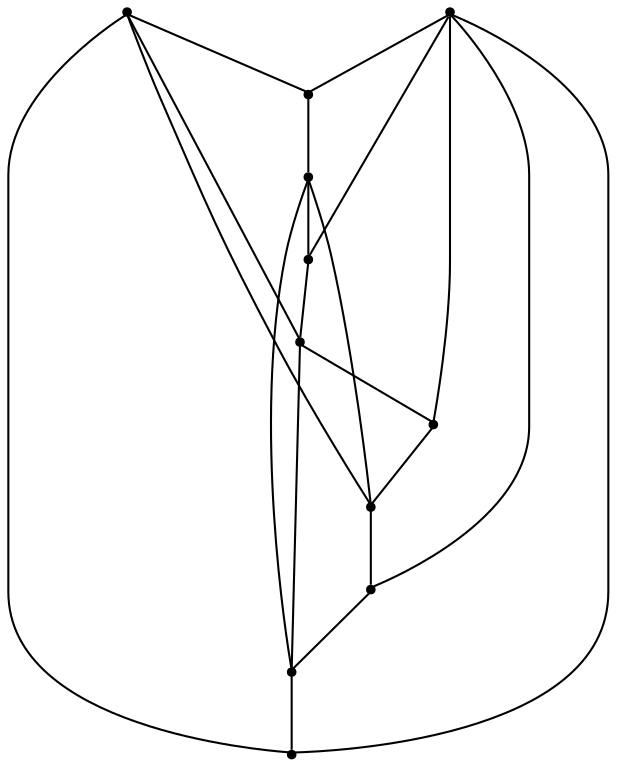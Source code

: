 graph {
  node [shape=point,comment="{\"directed\":false,\"doi\":\"10.1007/978-3-031-49272-3_13\",\"figure\":\"1 (3)\"}"]

  v0 [pos="1488.68714172042,354.1775269408057"]
  v1 [pos="1532.7649795697464,489.8809234094561"]
  v2 [pos="1460.1868129082195,511.3758343368268"]
  v3 [pos="1486.6993677831833,429.8178206497251"]
  v4 [pos="1417.3340695142608,573.7474227202998"]
  v5 [pos="1417.3340695142608,379.43962391635216"]
  v6 [pos="1374.4814532971375,511.3758343368268"]
  v7 [pos="1345.9811244849373,354.1775269408057"]
  v8 [pos="1301.9032866356108,489.8809234094561"]
  v9 [pos="1347.960631927873,429.8178206497251"]
  v10 [pos="1417.3340695142608,452.3670146214337"]

  v0 -- v4 [id="-1",pos="1488.68714172042,354.1775269408057 1529.6312151687582,347.6975014764304 1571.212826092936,361.20783982772014 1600.5300117188835,390.5204693680631 1651.125662382245,441.10707458622596 1651.1297320409776,523.1316625699399 1600.5426022255876,573.7265977687305 1549.955345233362,624.325697957835 1467.9339170131905,624.3340279384627 1417.3340695142608,573.7474227202998"]
  v10 -- v5 [id="-2",pos="1417.3340695142608,452.3670146214337 1417.3340695142608,379.43962391635216 1417.3340695142608,379.43962391635216 1417.3340695142608,379.43962391635216"]
  v10 -- v6 [id="-3",pos="1417.3340695142608,452.3670146214337 1374.4814532971375,511.3758343368268 1374.4814532971375,511.3758343368268 1374.4814532971375,511.3758343368268"]
  v10 -- v3 [id="-4",pos="1417.3340695142608,452.3670146214337 1486.6993677831833,429.8178206497251 1486.6993677831833,429.8178206497251 1486.6993677831833,429.8178206497251"]
  v10 -- v9 [id="-5",pos="1417.3340695142608,452.3670146214337 1347.960631927873,429.8178206497251 1347.960631927873,429.8178206497251 1347.960631927873,429.8178206497251"]
  v8 -- v0 [id="-6",pos="1301.9032866356108,489.8809234094561 1264.9641389107217,471.0531641801089 1239.2725105082377,435.68963035299714 1232.7839483663438,394.7419572986437 1221.578015869113,324.0773644991283 1269.7856670942476,257.7092930434817 1340.4552909869894,246.51182786298216 1411.1165212085953,235.30603270185486 1477.4855332355926,283.5130931103862 1488.68714172042,354.1775269408057"]
  v8 -- v1 [id="-7",pos="1301.9032866356108,489.8809234094561 1269.423085936534,553.6277852358085 1294.7687933467414,631.6392619799126 1358.5206332781283,664.1232137060832 1422.2682763739474,696.6029845450305 1500.280709211937,671.2534227728925 1532.7651067465818,607.5023800593167 1551.5889316840212,570.5511264894983 1551.5889316840212,526.8280119889605 1532.7649795697464,489.8809234094561"]
  v8 -- v9 [id="-8",pos="1301.9032866356108,489.8809234094561 1313.4428039720847,467.20674793451184 1329.0577029988171,446.84544563035786 1347.960631927873,429.8178206497251"]
  v9 -- v7 [id="-9",pos="1347.960631927873,429.8178206497251 1342.6765615940126,404.93508752475276 1342.0015069517317,379.2980142456803 1345.9811244849373,354.1775269408057"]
  v7 -- v4 [id="-10",pos="1345.9811244849373,354.1775269408057 1275.3115005921952,342.9967217215616 1208.9592759074703,391.22463887548156 1197.7783972468126,461.89336487149166 1186.5973914093192,532.5579258771879 1234.8217027998908,598.9135023618928 1305.4913266926326,610.0901743846421 1346.4394697997038,616.5702634366558 1388.0170110651486,603.0599568791852 1417.3340695142608,573.7474227202998"]
  v7 -- v1 [id="-11",pos="1345.9811244849373,354.1775269408057 1352.4696866268314,313.2299492679098 1378.1655118648832,277.86638364697876 1415.1004627542043,259.0427894079455 1478.8440361912906,226.55052359805666 1556.8564690292803,251.88345720275834 1589.3491330582258,315.63031902911075 1621.8459939227391,379.3730158651492 1596.5085530068327,457.3844926092533 1532.7649795697464,489.8809234094561"]
  v4 -- v6 [id="-12",pos="1417.3340695142608,573.7474227202998 1399.3480855684088,555.7572716575113 1384.8208028379813,534.6125060608792 1374.4814532971375,511.3758343368268"]
  v2 -- v4 [id="-15",pos="1460.1868129082195,511.3758343368268 1449.843648062314,534.6125060608792 1435.3163653318863,555.7572716575113 1417.3340695142608,573.7474227202998"]
  v3 -- v1 [id="-17",pos="1486.6993677831833,429.8178206497251 1505.606747901478,446.84544563035786 1521.221774105046,467.206779728331 1532.7649795697464,489.8809234094561"]
  v10 -- v2 [id="-18",pos="1417.3340695142608,452.3670146214337 1460.1868129082195,511.3758343368268 1460.1868129082195,511.3758343368268 1460.1868129082195,511.3758343368268"]
  v0 -- v3 [id="-19",pos="1488.68714172042,354.1775269408057 1492.663071125399,379.2980142456803 1491.9920861418507,404.9392843088858 1486.6993677831833,429.8178206497251"]
  v7 -- v5 [id="-23",pos="1345.9811244849373,354.1775269408057 1371.1102497444656,358.15741363936206 1395.2975033610523,366.72114242580665 1417.3340695142608,379.43962391635216"]
  v1 -- v2 [id="-25",pos="1532.7649795697464,489.8809234094561 1510.0949455994314,501.43680031368365 1485.4910606700878,508.72117760974487 1460.1868129082195,511.3758343368268"]
  v5 -- v0 [id="-27",pos="1417.3340695142608,379.43962391635216 1439.371144374811,366.72114242580665 1463.5542011558298,358.15741363936206 1488.68714172042,354.1775269408057"]
  v6 -- v8 [id="-28",pos="1374.4814532971375,511.3758343368268 1349.1735174070427,508.72117760974487 1324.5737021364318,501.43680031368365 1301.9032866356108,489.8809234094561"]
}